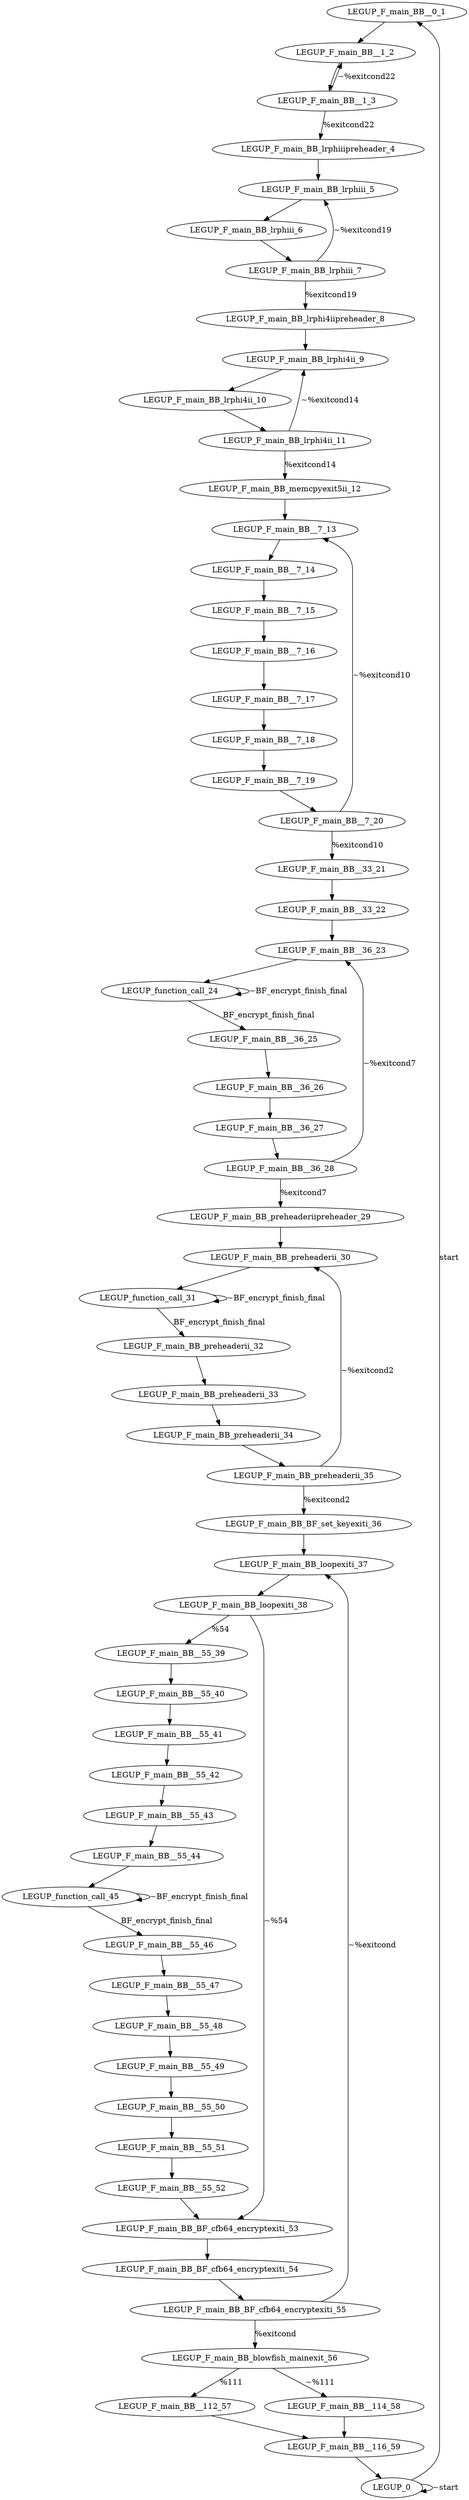 digraph {
Node0x435e6f0[label="LEGUP_F_main_BB__0_1"];
Node0x435e550[label="LEGUP_0"];
Node0x435e550 -> Node0x435e6f0[label="start"];
Node0x435e550 -> Node0x435e550[label="~start"];
Node0x435e840[label="LEGUP_F_main_BB__1_2"];
Node0x435e6f0 -> Node0x435e840;
Node0x434a4b0[label="LEGUP_F_main_BB__1_3"];
Node0x435e840 -> Node0x434a4b0;
Node0x435e990[label="LEGUP_F_main_BB_lrphiiipreheader_4"];
Node0x434a4b0 -> Node0x435e990[label="%exitcond22"];
Node0x434a4b0 -> Node0x435e840[label="~%exitcond22"];
Node0x435eae0[label="LEGUP_F_main_BB_lrphiii_5"];
Node0x435e990 -> Node0x435eae0;
Node0x434a760[label="LEGUP_F_main_BB_lrphiii_6"];
Node0x435eae0 -> Node0x434a760;
Node0x434a830[label="LEGUP_F_main_BB_lrphiii_7"];
Node0x434a760 -> Node0x434a830;
Node0x435ec30[label="LEGUP_F_main_BB_lrphi4iipreheader_8"];
Node0x434a830 -> Node0x435ec30[label="%exitcond19"];
Node0x434a830 -> Node0x435eae0[label="~%exitcond19"];
Node0x435ed80[label="LEGUP_F_main_BB_lrphi4ii_9"];
Node0x435ec30 -> Node0x435ed80;
Node0x434b020[label="LEGUP_F_main_BB_lrphi4ii_10"];
Node0x435ed80 -> Node0x434b020;
Node0x434b0f0[label="LEGUP_F_main_BB_lrphi4ii_11"];
Node0x434b020 -> Node0x434b0f0;
Node0x43484e0[label="LEGUP_F_main_BB_memcpyexit5ii_12"];
Node0x434b0f0 -> Node0x43484e0[label="%exitcond14"];
Node0x434b0f0 -> Node0x435ed80[label="~%exitcond14"];
Node0x4348630[label="LEGUP_F_main_BB__7_13"];
Node0x43484e0 -> Node0x4348630;
Node0x434a140[label="LEGUP_F_main_BB__7_14"];
Node0x4348630 -> Node0x434a140;
Node0x434a210[label="LEGUP_F_main_BB__7_15"];
Node0x434a140 -> Node0x434a210;
Node0x434a2e0[label="LEGUP_F_main_BB__7_16"];
Node0x434a210 -> Node0x434a2e0;
Node0x434a3b0[label="LEGUP_F_main_BB__7_17"];
Node0x434a2e0 -> Node0x434a3b0;
Node0x434b240[label="LEGUP_F_main_BB__7_18"];
Node0x434a3b0 -> Node0x434b240;
Node0x434b310[label="LEGUP_F_main_BB__7_19"];
Node0x434b240 -> Node0x434b310;
Node0x434b410[label="LEGUP_F_main_BB__7_20"];
Node0x434b310 -> Node0x434b410;
Node0x4348780[label="LEGUP_F_main_BB__33_21"];
Node0x434b410 -> Node0x4348780[label="%exitcond10"];
Node0x434b410 -> Node0x4348630[label="~%exitcond10"];
Node0x4349c40[label="LEGUP_F_main_BB__33_22"];
Node0x4348780 -> Node0x4349c40;
Node0x43488d0[label="LEGUP_F_main_BB__36_23"];
Node0x4349c40 -> Node0x43488d0;
Node0x45b74c0[label="LEGUP_function_call_24"];
Node0x43488d0 -> Node0x45b74c0;
Node0x4349db0[label="LEGUP_F_main_BB__36_25"];
Node0x45b74c0 -> Node0x4349db0[label="BF_encrypt_finish_final"];
Node0x45b74c0 -> Node0x45b74c0[label="~BF_encrypt_finish_final"];
Node0x4349e80[label="LEGUP_F_main_BB__36_26"];
Node0x4349db0 -> Node0x4349e80;
Node0x4349f50[label="LEGUP_F_main_BB__36_27"];
Node0x4349e80 -> Node0x4349f50;
Node0x4390820[label="LEGUP_F_main_BB__36_28"];
Node0x4349f50 -> Node0x4390820;
Node0x4348a20[label="LEGUP_F_main_BB_preheaderiipreheader_29"];
Node0x4390820 -> Node0x4348a20[label="%exitcond7"];
Node0x4390820 -> Node0x43488d0[label="~%exitcond7"];
Node0x4348b70[label="LEGUP_F_main_BB_preheaderii_30"];
Node0x4348a20 -> Node0x4348b70;
Node0x45bd4d0[label="LEGUP_function_call_31"];
Node0x4348b70 -> Node0x45bd4d0;
Node0x4390ac0[label="LEGUP_F_main_BB_preheaderii_32"];
Node0x45bd4d0 -> Node0x4390ac0[label="BF_encrypt_finish_final"];
Node0x45bd4d0 -> Node0x45bd4d0[label="~BF_encrypt_finish_final"];
Node0x4390b90[label="LEGUP_F_main_BB_preheaderii_33"];
Node0x4390ac0 -> Node0x4390b90;
Node0x4390c60[label="LEGUP_F_main_BB_preheaderii_34"];
Node0x4390b90 -> Node0x4390c60;
Node0x4390d30[label="LEGUP_F_main_BB_preheaderii_35"];
Node0x4390c60 -> Node0x4390d30;
Node0x4348cc0[label="LEGUP_F_main_BB_BF_set_keyexiti_36"];
Node0x4390d30 -> Node0x4348cc0[label="%exitcond2"];
Node0x4390d30 -> Node0x4348b70[label="~%exitcond2"];
Node0x4348e10[label="LEGUP_F_main_BB_loopexiti_37"];
Node0x4348cc0 -> Node0x4348e10;
Node0x4390290[label="LEGUP_F_main_BB_loopexiti_38"];
Node0x4348e10 -> Node0x4390290;
Node0x4348f60[label="LEGUP_F_main_BB__55_39"];
Node0x4390290 -> Node0x4348f60[label="%54"];
Node0x43490b0[label="LEGUP_F_main_BB_BF_cfb64_encryptexiti_53"];
Node0x4390290 -> Node0x43490b0[label="~%54"];
Node0x4390420[label="LEGUP_F_main_BB__55_40"];
Node0x4348f60 -> Node0x4390420;
Node0x43904f0[label="LEGUP_F_main_BB__55_41"];
Node0x4390420 -> Node0x43904f0;
Node0x43905c0[label="LEGUP_F_main_BB__55_42"];
Node0x43904f0 -> Node0x43905c0;
Node0x43906c0[label="LEGUP_F_main_BB__55_43"];
Node0x43905c0 -> Node0x43906c0;
Node0x434b580[label="LEGUP_F_main_BB__55_44"];
Node0x43906c0 -> Node0x434b580;
Node0x45c1490[label="LEGUP_function_call_45"];
Node0x434b580 -> Node0x45c1490;
Node0x434b680[label="LEGUP_F_main_BB__55_46"];
Node0x45c1490 -> Node0x434b680[label="BF_encrypt_finish_final"];
Node0x45c1490 -> Node0x45c1490[label="~BF_encrypt_finish_final"];
Node0x434b780[label="LEGUP_F_main_BB__55_47"];
Node0x434b680 -> Node0x434b780;
Node0x434b880[label="LEGUP_F_main_BB__55_48"];
Node0x434b780 -> Node0x434b880;
Node0x434b980[label="LEGUP_F_main_BB__55_49"];
Node0x434b880 -> Node0x434b980;
Node0x434ba80[label="LEGUP_F_main_BB__55_50"];
Node0x434b980 -> Node0x434ba80;
Node0x434bb80[label="LEGUP_F_main_BB__55_51"];
Node0x434ba80 -> Node0x434bb80;
Node0x434bc80[label="LEGUP_F_main_BB__55_52"];
Node0x434bb80 -> Node0x434bc80;
Node0x434bc80 -> Node0x43490b0;
Node0x43938e0[label="LEGUP_F_main_BB_BF_cfb64_encryptexiti_54"];
Node0x43490b0 -> Node0x43938e0;
Node0x43939b0[label="LEGUP_F_main_BB_BF_cfb64_encryptexiti_55"];
Node0x43938e0 -> Node0x43939b0;
Node0x4349200[label="LEGUP_F_main_BB_blowfish_mainexit_56"];
Node0x43939b0 -> Node0x4349200[label="%exitcond"];
Node0x43939b0 -> Node0x4348e10[label="~%exitcond"];
Node0x4349350[label="LEGUP_F_main_BB__112_57"];
Node0x4349200 -> Node0x4349350[label="%111"];
Node0x43494d0[label="LEGUP_F_main_BB__114_58"];
Node0x4349200 -> Node0x43494d0[label="~%111"];
Node0x4349650[label="LEGUP_F_main_BB__116_59"];
Node0x4349350 -> Node0x4349650;
Node0x43494d0 -> Node0x4349650;
Node0x4349650 -> Node0x435e550;
}
